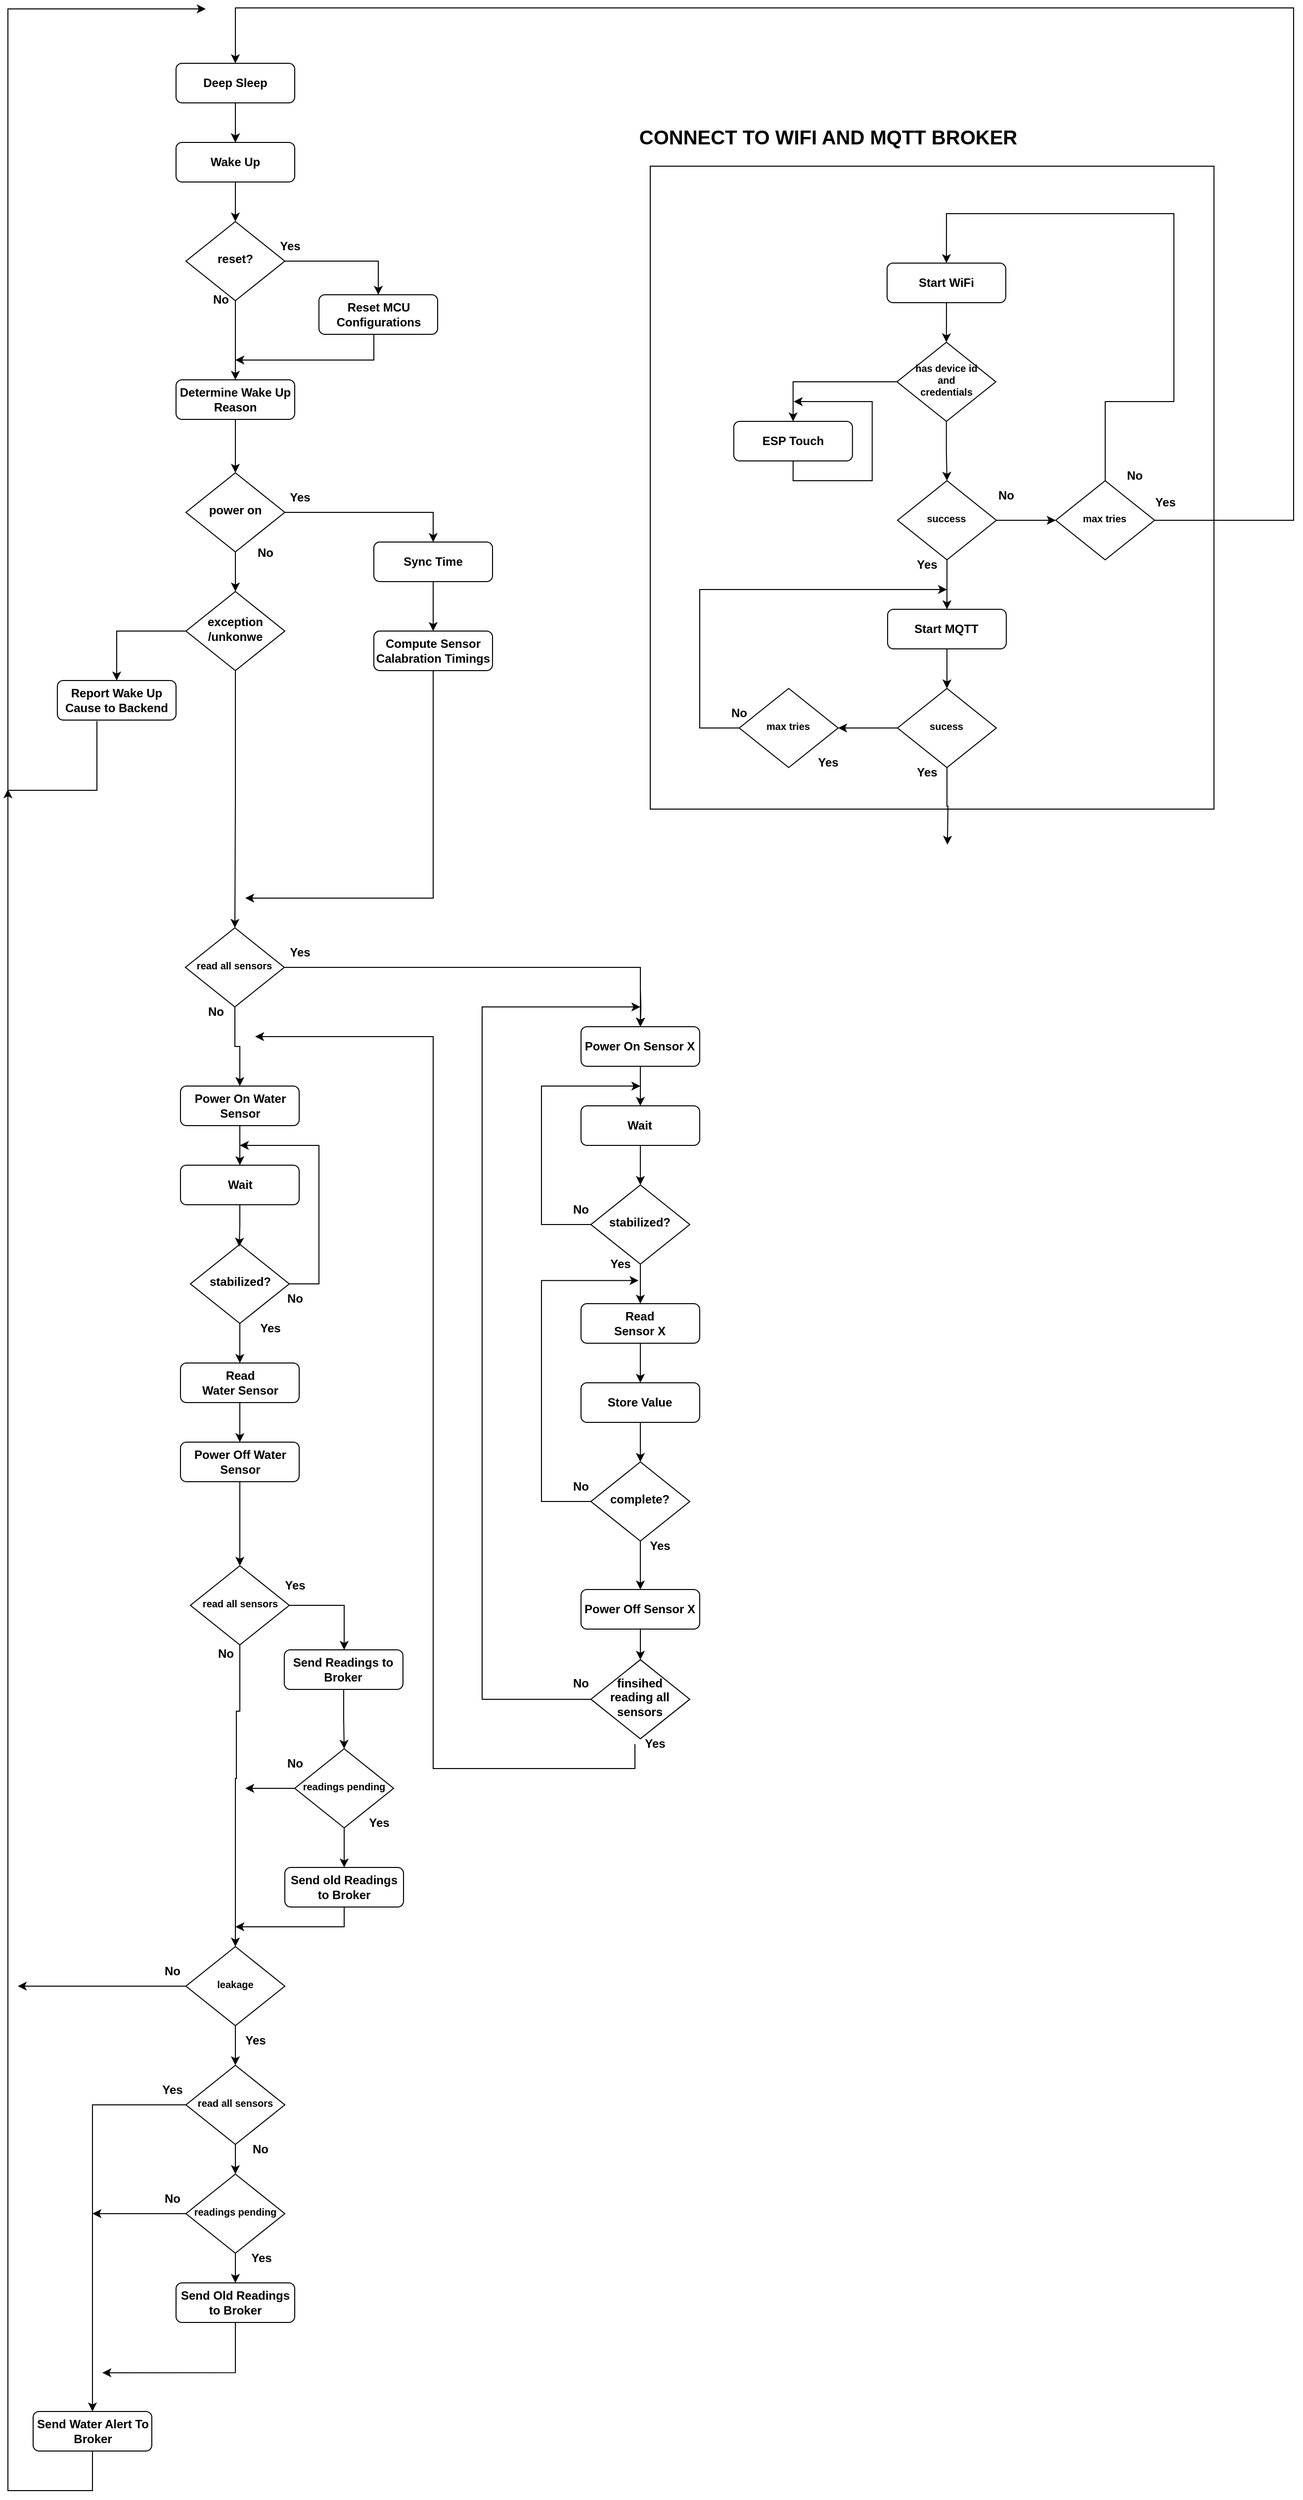 <mxfile version="21.6.1" type="device">
  <diagram id="C5RBs43oDa-KdzZeNtuy" name="Page-1">
    <mxGraphModel dx="679" dy="2549" grid="1" gridSize="10" guides="1" tooltips="1" connect="1" arrows="1" fold="1" page="1" pageScale="1" pageWidth="827" pageHeight="1169" math="0" shadow="0">
      <root>
        <mxCell id="WIyWlLk6GJQsqaUBKTNV-0" />
        <mxCell id="WIyWlLk6GJQsqaUBKTNV-1" parent="WIyWlLk6GJQsqaUBKTNV-0" />
        <mxCell id="TOwc1MZGR6E8IWxFg4q4-731" value="" style="rounded=0;whiteSpace=wrap;html=1;" parent="WIyWlLk6GJQsqaUBKTNV-1" vertex="1">
          <mxGeometry x="2899.48" y="-480" width="570" height="650" as="geometry" />
        </mxCell>
        <mxCell id="TOwc1MZGR6E8IWxFg4q4-524" style="edgeStyle=orthogonalEdgeStyle;rounded=0;orthogonalLoop=1;jettySize=auto;html=1;fontStyle=1;fontSize=12;entryX=0.5;entryY=0;entryDx=0;entryDy=0;" parent="WIyWlLk6GJQsqaUBKTNV-1" source="TOwc1MZGR6E8IWxFg4q4-525" target="TOwc1MZGR6E8IWxFg4q4-531" edge="1">
          <mxGeometry relative="1" as="geometry">
            <mxPoint x="2481" y="-424" as="targetPoint" />
            <Array as="points">
              <mxPoint x="2480" y="-434" />
              <mxPoint x="2480" y="-434" />
            </Array>
          </mxGeometry>
        </mxCell>
        <mxCell id="TOwc1MZGR6E8IWxFg4q4-525" value="Wake Up" style="rounded=1;whiteSpace=wrap;html=1;fontSize=12;glass=0;strokeWidth=1;shadow=0;fontStyle=1" parent="WIyWlLk6GJQsqaUBKTNV-1" vertex="1">
          <mxGeometry x="2420" y="-504" width="120" height="40" as="geometry" />
        </mxCell>
        <mxCell id="TOwc1MZGR6E8IWxFg4q4-526" style="edgeStyle=orthogonalEdgeStyle;rounded=0;orthogonalLoop=1;jettySize=auto;html=1;fontStyle=1;fontSize=12;" parent="WIyWlLk6GJQsqaUBKTNV-1" source="TOwc1MZGR6E8IWxFg4q4-527" target="TOwc1MZGR6E8IWxFg4q4-525" edge="1">
          <mxGeometry relative="1" as="geometry" />
        </mxCell>
        <mxCell id="TOwc1MZGR6E8IWxFg4q4-649" value="" style="edgeStyle=orthogonalEdgeStyle;rounded=0;orthogonalLoop=1;jettySize=auto;html=1;" parent="WIyWlLk6GJQsqaUBKTNV-1" source="TOwc1MZGR6E8IWxFg4q4-527" target="TOwc1MZGR6E8IWxFg4q4-525" edge="1">
          <mxGeometry relative="1" as="geometry" />
        </mxCell>
        <mxCell id="TOwc1MZGR6E8IWxFg4q4-527" value="Deep Sleep" style="rounded=1;whiteSpace=wrap;html=1;fontSize=12;glass=0;strokeWidth=1;shadow=0;fontStyle=1" parent="WIyWlLk6GJQsqaUBKTNV-1" vertex="1">
          <mxGeometry x="2420" y="-584" width="120" height="40" as="geometry" />
        </mxCell>
        <mxCell id="TOwc1MZGR6E8IWxFg4q4-542" style="edgeStyle=orthogonalEdgeStyle;rounded=0;orthogonalLoop=1;jettySize=auto;html=1;" parent="WIyWlLk6GJQsqaUBKTNV-1" source="TOwc1MZGR6E8IWxFg4q4-528" target="TOwc1MZGR6E8IWxFg4q4-541" edge="1">
          <mxGeometry relative="1" as="geometry" />
        </mxCell>
        <mxCell id="TOwc1MZGR6E8IWxFg4q4-528" value="Determine Wake Up Reason" style="rounded=1;whiteSpace=wrap;html=1;fontSize=12;glass=0;strokeWidth=1;shadow=0;fontStyle=1" parent="WIyWlLk6GJQsqaUBKTNV-1" vertex="1">
          <mxGeometry x="2420" y="-264" width="120" height="40" as="geometry" />
        </mxCell>
        <mxCell id="TOwc1MZGR6E8IWxFg4q4-529" style="edgeStyle=orthogonalEdgeStyle;rounded=0;orthogonalLoop=1;jettySize=auto;html=1;" parent="WIyWlLk6GJQsqaUBKTNV-1" source="TOwc1MZGR6E8IWxFg4q4-531" target="TOwc1MZGR6E8IWxFg4q4-528" edge="1">
          <mxGeometry relative="1" as="geometry" />
        </mxCell>
        <mxCell id="TOwc1MZGR6E8IWxFg4q4-530" style="edgeStyle=orthogonalEdgeStyle;rounded=0;orthogonalLoop=1;jettySize=auto;html=1;entryX=0.5;entryY=0;entryDx=0;entryDy=0;" parent="WIyWlLk6GJQsqaUBKTNV-1" source="TOwc1MZGR6E8IWxFg4q4-531" target="TOwc1MZGR6E8IWxFg4q4-533" edge="1">
          <mxGeometry relative="1" as="geometry" />
        </mxCell>
        <mxCell id="TOwc1MZGR6E8IWxFg4q4-531" value="&lt;font style=&quot;font-size: 12px;&quot;&gt;reset?&lt;/font&gt;" style="rhombus;whiteSpace=wrap;html=1;shadow=0;fontFamily=Helvetica;fontSize=12;align=center;strokeWidth=1;spacing=6;spacingTop=-4;fontStyle=1" parent="WIyWlLk6GJQsqaUBKTNV-1" vertex="1">
          <mxGeometry x="2430" y="-424" width="100" height="80" as="geometry" />
        </mxCell>
        <mxCell id="TOwc1MZGR6E8IWxFg4q4-532" style="edgeStyle=orthogonalEdgeStyle;rounded=0;orthogonalLoop=1;jettySize=auto;html=1;" parent="WIyWlLk6GJQsqaUBKTNV-1" source="TOwc1MZGR6E8IWxFg4q4-533" edge="1">
          <mxGeometry relative="1" as="geometry">
            <mxPoint x="2480" y="-284" as="targetPoint" />
            <Array as="points">
              <mxPoint x="2620" y="-284" />
              <mxPoint x="2501" y="-284" />
            </Array>
          </mxGeometry>
        </mxCell>
        <mxCell id="TOwc1MZGR6E8IWxFg4q4-533" value="Reset MCU Configurations" style="rounded=1;whiteSpace=wrap;html=1;fontSize=12;glass=0;strokeWidth=1;shadow=0;fontStyle=1" parent="WIyWlLk6GJQsqaUBKTNV-1" vertex="1">
          <mxGeometry x="2564.5" y="-350" width="120" height="40" as="geometry" />
        </mxCell>
        <mxCell id="TOwc1MZGR6E8IWxFg4q4-534" value="Yes" style="text;html=1;align=center;verticalAlign=middle;resizable=0;points=[];autosize=1;strokeColor=none;fillColor=none;fontStyle=1;fontSize=12;" parent="WIyWlLk6GJQsqaUBKTNV-1" vertex="1">
          <mxGeometry x="2515" y="-414" width="40" height="30" as="geometry" />
        </mxCell>
        <mxCell id="TOwc1MZGR6E8IWxFg4q4-535" value="No" style="text;html=1;align=center;verticalAlign=middle;resizable=0;points=[];autosize=1;strokeColor=none;fillColor=none;fontStyle=1;fontSize=12;" parent="WIyWlLk6GJQsqaUBKTNV-1" vertex="1">
          <mxGeometry x="2444.96" y="-360" width="40" height="30" as="geometry" />
        </mxCell>
        <mxCell id="TOwc1MZGR6E8IWxFg4q4-654" style="edgeStyle=orthogonalEdgeStyle;rounded=0;orthogonalLoop=1;jettySize=auto;html=1;" parent="WIyWlLk6GJQsqaUBKTNV-1" source="TOwc1MZGR6E8IWxFg4q4-537" target="TOwc1MZGR6E8IWxFg4q4-653" edge="1">
          <mxGeometry relative="1" as="geometry" />
        </mxCell>
        <mxCell id="TOwc1MZGR6E8IWxFg4q4-537" value="&lt;font style=&quot;font-size: 12px;&quot;&gt;exception&lt;br&gt;/unkonwe&lt;/font&gt;" style="rhombus;whiteSpace=wrap;html=1;shadow=0;fontFamily=Helvetica;fontSize=12;align=center;strokeWidth=1;spacing=6;spacingTop=-4;fontStyle=1" parent="WIyWlLk6GJQsqaUBKTNV-1" vertex="1">
          <mxGeometry x="2430" y="-50" width="100" height="80" as="geometry" />
        </mxCell>
        <mxCell id="TOwc1MZGR6E8IWxFg4q4-544" style="edgeStyle=orthogonalEdgeStyle;rounded=0;orthogonalLoop=1;jettySize=auto;html=1;entryX=0.5;entryY=0;entryDx=0;entryDy=0;" parent="WIyWlLk6GJQsqaUBKTNV-1" source="TOwc1MZGR6E8IWxFg4q4-541" target="TOwc1MZGR6E8IWxFg4q4-543" edge="1">
          <mxGeometry relative="1" as="geometry" />
        </mxCell>
        <mxCell id="TOwc1MZGR6E8IWxFg4q4-545" style="edgeStyle=orthogonalEdgeStyle;rounded=0;orthogonalLoop=1;jettySize=auto;html=1;" parent="WIyWlLk6GJQsqaUBKTNV-1" source="TOwc1MZGR6E8IWxFg4q4-541" target="TOwc1MZGR6E8IWxFg4q4-537" edge="1">
          <mxGeometry relative="1" as="geometry" />
        </mxCell>
        <mxCell id="TOwc1MZGR6E8IWxFg4q4-541" value="power on" style="rhombus;whiteSpace=wrap;html=1;shadow=0;fontFamily=Helvetica;fontSize=12;align=center;strokeWidth=1;spacing=6;spacingTop=-4;fontStyle=1" parent="WIyWlLk6GJQsqaUBKTNV-1" vertex="1">
          <mxGeometry x="2430" y="-170" width="100" height="80" as="geometry" />
        </mxCell>
        <mxCell id="TOwc1MZGR6E8IWxFg4q4-650" style="edgeStyle=orthogonalEdgeStyle;rounded=0;orthogonalLoop=1;jettySize=auto;html=1;" parent="WIyWlLk6GJQsqaUBKTNV-1" source="TOwc1MZGR6E8IWxFg4q4-543" target="TOwc1MZGR6E8IWxFg4q4-552" edge="1">
          <mxGeometry relative="1" as="geometry" />
        </mxCell>
        <mxCell id="TOwc1MZGR6E8IWxFg4q4-543" value="Sync Time" style="rounded=1;whiteSpace=wrap;html=1;fontSize=12;glass=0;strokeWidth=1;shadow=0;fontStyle=1" parent="WIyWlLk6GJQsqaUBKTNV-1" vertex="1">
          <mxGeometry x="2620" y="-100" width="120" height="40" as="geometry" />
        </mxCell>
        <mxCell id="TOwc1MZGR6E8IWxFg4q4-547" style="edgeStyle=orthogonalEdgeStyle;rounded=0;orthogonalLoop=1;jettySize=auto;html=1;" parent="WIyWlLk6GJQsqaUBKTNV-1" edge="1">
          <mxGeometry relative="1" as="geometry">
            <mxPoint x="2814.46" y="386" as="targetPoint" />
            <mxPoint x="2814.46" y="386" as="sourcePoint" />
          </mxGeometry>
        </mxCell>
        <mxCell id="TOwc1MZGR6E8IWxFg4q4-549" value="Yes" style="text;html=1;align=center;verticalAlign=middle;resizable=0;points=[];autosize=1;strokeColor=none;fillColor=none;fontStyle=1;fontSize=12;" parent="WIyWlLk6GJQsqaUBKTNV-1" vertex="1">
          <mxGeometry x="2524.5" y="-160" width="40" height="30" as="geometry" />
        </mxCell>
        <mxCell id="TOwc1MZGR6E8IWxFg4q4-551" style="edgeStyle=orthogonalEdgeStyle;rounded=0;orthogonalLoop=1;jettySize=auto;html=1;exitX=0.5;exitY=1;exitDx=0;exitDy=0;" parent="WIyWlLk6GJQsqaUBKTNV-1" source="TOwc1MZGR6E8IWxFg4q4-552" edge="1">
          <mxGeometry relative="1" as="geometry">
            <mxPoint x="2490" y="260" as="targetPoint" />
            <Array as="points">
              <mxPoint x="2680" y="260" />
              <mxPoint x="2490" y="260" />
            </Array>
          </mxGeometry>
        </mxCell>
        <mxCell id="TOwc1MZGR6E8IWxFg4q4-552" value="Compute Sensor Calabration Timings" style="rounded=1;whiteSpace=wrap;html=1;fontSize=12;glass=0;strokeWidth=1;shadow=0;fontStyle=1" parent="WIyWlLk6GJQsqaUBKTNV-1" vertex="1">
          <mxGeometry x="2620" y="-10" width="120" height="40" as="geometry" />
        </mxCell>
        <mxCell id="TOwc1MZGR6E8IWxFg4q4-558" style="edgeStyle=orthogonalEdgeStyle;rounded=0;orthogonalLoop=1;jettySize=auto;html=1;fontSize=12;fontStyle=1" parent="WIyWlLk6GJQsqaUBKTNV-1" source="TOwc1MZGR6E8IWxFg4q4-570" target="TOwc1MZGR6E8IWxFg4q4-568" edge="1">
          <mxGeometry relative="1" as="geometry">
            <mxPoint x="2484.5" y="720" as="sourcePoint" />
          </mxGeometry>
        </mxCell>
        <mxCell id="TOwc1MZGR6E8IWxFg4q4-559" style="edgeStyle=orthogonalEdgeStyle;rounded=0;orthogonalLoop=1;jettySize=auto;html=1;entryX=0.5;entryY=0;entryDx=0;entryDy=0;fontSize=12;fontStyle=1" parent="WIyWlLk6GJQsqaUBKTNV-1" source="TOwc1MZGR6E8IWxFg4q4-560" target="TOwc1MZGR6E8IWxFg4q4-577" edge="1">
          <mxGeometry relative="1" as="geometry" />
        </mxCell>
        <mxCell id="TOwc1MZGR6E8IWxFg4q4-560" value="Power On Water Sensor" style="rounded=1;whiteSpace=wrap;html=1;fontSize=12;glass=0;strokeWidth=1;shadow=0;fontStyle=1" parent="WIyWlLk6GJQsqaUBKTNV-1" vertex="1">
          <mxGeometry x="2424.5" y="450" width="120" height="40" as="geometry" />
        </mxCell>
        <mxCell id="TOwc1MZGR6E8IWxFg4q4-562" style="edgeStyle=orthogonalEdgeStyle;rounded=0;orthogonalLoop=1;jettySize=auto;html=1;fontStyle=1;fontSize=12;" parent="WIyWlLk6GJQsqaUBKTNV-1" source="TOwc1MZGR6E8IWxFg4q4-563" target="TOwc1MZGR6E8IWxFg4q4-566" edge="1">
          <mxGeometry relative="1" as="geometry">
            <mxPoint x="2889.48" y="470" as="targetPoint" />
          </mxGeometry>
        </mxCell>
        <mxCell id="TOwc1MZGR6E8IWxFg4q4-563" value="Power On Sensor X" style="rounded=1;whiteSpace=wrap;html=1;fontSize=12;glass=0;strokeWidth=1;shadow=0;fontStyle=1" parent="WIyWlLk6GJQsqaUBKTNV-1" vertex="1">
          <mxGeometry x="2829.48" y="390" width="120" height="40" as="geometry" />
        </mxCell>
        <mxCell id="TOwc1MZGR6E8IWxFg4q4-564" style="edgeStyle=orthogonalEdgeStyle;rounded=0;orthogonalLoop=1;jettySize=auto;html=1;fontSize=12;fontStyle=1" parent="WIyWlLk6GJQsqaUBKTNV-1" target="TOwc1MZGR6E8IWxFg4q4-563" edge="1">
          <mxGeometry relative="1" as="geometry">
            <mxPoint x="2889.48" y="350" as="sourcePoint" />
          </mxGeometry>
        </mxCell>
        <mxCell id="TOwc1MZGR6E8IWxFg4q4-565" style="edgeStyle=orthogonalEdgeStyle;rounded=0;orthogonalLoop=1;jettySize=auto;html=1;fontSize=12;fontStyle=1" parent="WIyWlLk6GJQsqaUBKTNV-1" source="TOwc1MZGR6E8IWxFg4q4-566" target="TOwc1MZGR6E8IWxFg4q4-575" edge="1">
          <mxGeometry relative="1" as="geometry" />
        </mxCell>
        <mxCell id="TOwc1MZGR6E8IWxFg4q4-566" value="Wait" style="rounded=1;whiteSpace=wrap;html=1;fontSize=12;glass=0;strokeWidth=1;shadow=0;fontStyle=1" parent="WIyWlLk6GJQsqaUBKTNV-1" vertex="1">
          <mxGeometry x="2829.48" y="470" width="120" height="40" as="geometry" />
        </mxCell>
        <mxCell id="TOwc1MZGR6E8IWxFg4q4-567" style="edgeStyle=orthogonalEdgeStyle;rounded=0;orthogonalLoop=1;jettySize=auto;html=1;" parent="WIyWlLk6GJQsqaUBKTNV-1" source="TOwc1MZGR6E8IWxFg4q4-568" target="TOwc1MZGR6E8IWxFg4q4-586" edge="1">
          <mxGeometry relative="1" as="geometry" />
        </mxCell>
        <mxCell id="TOwc1MZGR6E8IWxFg4q4-568" value="Read &lt;br style=&quot;font-size: 12px;&quot;&gt;Water Sensor" style="rounded=1;whiteSpace=wrap;html=1;fontSize=12;glass=0;strokeWidth=1;shadow=0;fontStyle=1" parent="WIyWlLk6GJQsqaUBKTNV-1" vertex="1">
          <mxGeometry x="2424.5" y="730" width="120" height="40" as="geometry" />
        </mxCell>
        <mxCell id="TOwc1MZGR6E8IWxFg4q4-569" style="edgeStyle=orthogonalEdgeStyle;rounded=0;orthogonalLoop=1;jettySize=auto;html=1;exitX=1;exitY=0.5;exitDx=0;exitDy=0;fontSize=12;fontStyle=1" parent="WIyWlLk6GJQsqaUBKTNV-1" source="TOwc1MZGR6E8IWxFg4q4-570" edge="1">
          <mxGeometry relative="1" as="geometry">
            <mxPoint x="2484.5" y="510" as="targetPoint" />
            <Array as="points">
              <mxPoint x="2564.5" y="650" />
              <mxPoint x="2564.5" y="510" />
            </Array>
          </mxGeometry>
        </mxCell>
        <mxCell id="TOwc1MZGR6E8IWxFg4q4-570" value="&lt;font style=&quot;font-size: 12px;&quot;&gt;stabilized?&lt;/font&gt;" style="rhombus;whiteSpace=wrap;html=1;shadow=0;fontFamily=Helvetica;fontSize=12;align=center;strokeWidth=1;spacing=6;spacingTop=-4;fontStyle=1" parent="WIyWlLk6GJQsqaUBKTNV-1" vertex="1">
          <mxGeometry x="2434.5" y="610" width="100" height="80" as="geometry" />
        </mxCell>
        <mxCell id="TOwc1MZGR6E8IWxFg4q4-571" value="No" style="text;html=1;align=center;verticalAlign=middle;resizable=0;points=[];autosize=1;strokeColor=none;fillColor=none;fontStyle=1;fontSize=12;" parent="WIyWlLk6GJQsqaUBKTNV-1" vertex="1">
          <mxGeometry x="2519.5" y="650" width="40" height="30" as="geometry" />
        </mxCell>
        <mxCell id="TOwc1MZGR6E8IWxFg4q4-572" value="Yes" style="text;html=1;align=center;verticalAlign=middle;resizable=0;points=[];autosize=1;strokeColor=none;fillColor=none;fontStyle=1;fontSize=12;" parent="WIyWlLk6GJQsqaUBKTNV-1" vertex="1">
          <mxGeometry x="2494.5" y="680" width="40" height="30" as="geometry" />
        </mxCell>
        <mxCell id="TOwc1MZGR6E8IWxFg4q4-573" style="edgeStyle=orthogonalEdgeStyle;rounded=0;orthogonalLoop=1;jettySize=auto;html=1;exitX=0;exitY=0.5;exitDx=0;exitDy=0;fontSize=12;fontStyle=1" parent="WIyWlLk6GJQsqaUBKTNV-1" source="TOwc1MZGR6E8IWxFg4q4-575" edge="1">
          <mxGeometry relative="1" as="geometry">
            <mxPoint x="2889.48" y="450" as="targetPoint" />
            <Array as="points">
              <mxPoint x="2789.48" y="590" />
              <mxPoint x="2789.48" y="450" />
              <mxPoint x="2889.48" y="450" />
            </Array>
          </mxGeometry>
        </mxCell>
        <mxCell id="TOwc1MZGR6E8IWxFg4q4-574" style="edgeStyle=orthogonalEdgeStyle;rounded=0;orthogonalLoop=1;jettySize=auto;html=1;" parent="WIyWlLk6GJQsqaUBKTNV-1" source="TOwc1MZGR6E8IWxFg4q4-575" target="TOwc1MZGR6E8IWxFg4q4-588" edge="1">
          <mxGeometry relative="1" as="geometry" />
        </mxCell>
        <mxCell id="TOwc1MZGR6E8IWxFg4q4-575" value="stabilized?" style="rhombus;whiteSpace=wrap;html=1;shadow=0;fontFamily=Helvetica;fontSize=12;align=center;strokeWidth=1;spacing=6;spacingTop=-4;fontStyle=1" parent="WIyWlLk6GJQsqaUBKTNV-1" vertex="1">
          <mxGeometry x="2839.48" y="550" width="100" height="80" as="geometry" />
        </mxCell>
        <mxCell id="TOwc1MZGR6E8IWxFg4q4-576" style="edgeStyle=orthogonalEdgeStyle;rounded=0;orthogonalLoop=1;jettySize=auto;html=1;entryX=0.494;entryY=0.029;entryDx=0;entryDy=0;entryPerimeter=0;fontSize=12;fontStyle=1" parent="WIyWlLk6GJQsqaUBKTNV-1" source="TOwc1MZGR6E8IWxFg4q4-577" target="TOwc1MZGR6E8IWxFg4q4-570" edge="1">
          <mxGeometry relative="1" as="geometry">
            <mxPoint x="2484.5" y="590.0" as="targetPoint" />
            <Array as="points" />
          </mxGeometry>
        </mxCell>
        <mxCell id="TOwc1MZGR6E8IWxFg4q4-577" value="Wait" style="rounded=1;whiteSpace=wrap;html=1;fontSize=12;glass=0;strokeWidth=1;shadow=0;fontStyle=1" parent="WIyWlLk6GJQsqaUBKTNV-1" vertex="1">
          <mxGeometry x="2424.5" y="530" width="120" height="40" as="geometry" />
        </mxCell>
        <mxCell id="TOwc1MZGR6E8IWxFg4q4-578" value="No" style="text;html=1;align=center;verticalAlign=middle;resizable=0;points=[];autosize=1;strokeColor=none;fillColor=none;fontStyle=1;fontSize=12;" parent="WIyWlLk6GJQsqaUBKTNV-1" vertex="1">
          <mxGeometry x="2809.48" y="560" width="40" height="30" as="geometry" />
        </mxCell>
        <mxCell id="TOwc1MZGR6E8IWxFg4q4-579" value="Yes" style="text;html=1;align=center;verticalAlign=middle;resizable=0;points=[];autosize=1;strokeColor=none;fillColor=none;fontStyle=1;fontSize=12;" parent="WIyWlLk6GJQsqaUBKTNV-1" vertex="1">
          <mxGeometry x="2849.48" y="615" width="40" height="30" as="geometry" />
        </mxCell>
        <mxCell id="TOwc1MZGR6E8IWxFg4q4-581" style="edgeStyle=orthogonalEdgeStyle;rounded=0;orthogonalLoop=1;jettySize=auto;html=1;" parent="WIyWlLk6GJQsqaUBKTNV-1" source="TOwc1MZGR6E8IWxFg4q4-582" edge="1">
          <mxGeometry relative="1" as="geometry">
            <mxPoint x="2889.48" y="370" as="targetPoint" />
            <Array as="points">
              <mxPoint x="2729.48" y="1070" />
              <mxPoint x="2729.48" y="370" />
            </Array>
          </mxGeometry>
        </mxCell>
        <mxCell id="AUQb6fm3_HUOU3k6wOGJ-0" style="edgeStyle=orthogonalEdgeStyle;rounded=0;orthogonalLoop=1;jettySize=auto;html=1;exitX=-0.012;exitY=0.51;exitDx=0;exitDy=0;exitPerimeter=0;" parent="WIyWlLk6GJQsqaUBKTNV-1" source="TOwc1MZGR6E8IWxFg4q4-583" edge="1">
          <mxGeometry relative="1" as="geometry">
            <mxPoint x="2500" y="400" as="targetPoint" />
            <Array as="points">
              <mxPoint x="2884" y="1140" />
              <mxPoint x="2680" y="1140" />
              <mxPoint x="2680" y="400" />
            </Array>
          </mxGeometry>
        </mxCell>
        <mxCell id="TOwc1MZGR6E8IWxFg4q4-582" value="finsihed reading all sensors" style="rhombus;whiteSpace=wrap;html=1;shadow=0;fontFamily=Helvetica;fontSize=12;align=center;strokeWidth=1;spacing=6;spacingTop=-4;fontStyle=1" parent="WIyWlLk6GJQsqaUBKTNV-1" vertex="1">
          <mxGeometry x="2839.48" y="1029.95" width="100" height="80" as="geometry" />
        </mxCell>
        <mxCell id="TOwc1MZGR6E8IWxFg4q4-583" value="Yes" style="text;html=1;align=center;verticalAlign=middle;resizable=0;points=[];autosize=1;strokeColor=none;fillColor=none;fontStyle=1;fontSize=12;" parent="WIyWlLk6GJQsqaUBKTNV-1" vertex="1">
          <mxGeometry x="2884.48" y="1099.95" width="40" height="30" as="geometry" />
        </mxCell>
        <mxCell id="TOwc1MZGR6E8IWxFg4q4-584" value="No" style="text;html=1;align=center;verticalAlign=middle;resizable=0;points=[];autosize=1;strokeColor=none;fillColor=none;fontStyle=1;fontSize=12;" parent="WIyWlLk6GJQsqaUBKTNV-1" vertex="1">
          <mxGeometry x="2809.48" y="1039" width="40" height="30" as="geometry" />
        </mxCell>
        <mxCell id="TOwc1MZGR6E8IWxFg4q4-585" style="edgeStyle=orthogonalEdgeStyle;rounded=0;orthogonalLoop=1;jettySize=auto;html=1;" parent="WIyWlLk6GJQsqaUBKTNV-1" source="TOwc1MZGR6E8IWxFg4q4-586" target="TOwc1MZGR6E8IWxFg4q4-637" edge="1">
          <mxGeometry relative="1" as="geometry" />
        </mxCell>
        <mxCell id="TOwc1MZGR6E8IWxFg4q4-586" value="Power Off Water Sensor" style="rounded=1;whiteSpace=wrap;html=1;fontSize=12;glass=0;strokeWidth=1;shadow=0;fontStyle=1" parent="WIyWlLk6GJQsqaUBKTNV-1" vertex="1">
          <mxGeometry x="2424.5" y="810" width="120" height="40" as="geometry" />
        </mxCell>
        <mxCell id="TOwc1MZGR6E8IWxFg4q4-587" style="edgeStyle=orthogonalEdgeStyle;rounded=0;orthogonalLoop=1;jettySize=auto;html=1;" parent="WIyWlLk6GJQsqaUBKTNV-1" source="TOwc1MZGR6E8IWxFg4q4-588" target="TOwc1MZGR6E8IWxFg4q4-590" edge="1">
          <mxGeometry relative="1" as="geometry" />
        </mxCell>
        <mxCell id="TOwc1MZGR6E8IWxFg4q4-588" value="Read &lt;br style=&quot;font-size: 12px;&quot;&gt;Sensor X" style="rounded=1;whiteSpace=wrap;html=1;fontSize=12;glass=0;strokeWidth=1;shadow=0;fontStyle=1" parent="WIyWlLk6GJQsqaUBKTNV-1" vertex="1">
          <mxGeometry x="2829.48" y="670" width="120" height="40" as="geometry" />
        </mxCell>
        <mxCell id="TOwc1MZGR6E8IWxFg4q4-589" style="edgeStyle=orthogonalEdgeStyle;rounded=0;orthogonalLoop=1;jettySize=auto;html=1;" parent="WIyWlLk6GJQsqaUBKTNV-1" source="TOwc1MZGR6E8IWxFg4q4-590" target="TOwc1MZGR6E8IWxFg4q4-593" edge="1">
          <mxGeometry relative="1" as="geometry" />
        </mxCell>
        <mxCell id="TOwc1MZGR6E8IWxFg4q4-590" value="Store Value" style="rounded=1;whiteSpace=wrap;html=1;fontSize=12;glass=0;strokeWidth=1;shadow=0;fontStyle=1" parent="WIyWlLk6GJQsqaUBKTNV-1" vertex="1">
          <mxGeometry x="2829.48" y="750" width="120" height="40" as="geometry" />
        </mxCell>
        <mxCell id="TOwc1MZGR6E8IWxFg4q4-591" style="edgeStyle=orthogonalEdgeStyle;rounded=0;orthogonalLoop=1;jettySize=auto;html=1;entryX=0.955;entryY=1.053;entryDx=0;entryDy=0;entryPerimeter=0;" parent="WIyWlLk6GJQsqaUBKTNV-1" source="TOwc1MZGR6E8IWxFg4q4-593" target="TOwc1MZGR6E8IWxFg4q4-579" edge="1">
          <mxGeometry relative="1" as="geometry">
            <Array as="points">
              <mxPoint x="2789.48" y="870" />
              <mxPoint x="2789.48" y="647" />
            </Array>
          </mxGeometry>
        </mxCell>
        <mxCell id="TOwc1MZGR6E8IWxFg4q4-592" style="edgeStyle=orthogonalEdgeStyle;rounded=0;orthogonalLoop=1;jettySize=auto;html=1;" parent="WIyWlLk6GJQsqaUBKTNV-1" source="TOwc1MZGR6E8IWxFg4q4-593" target="TOwc1MZGR6E8IWxFg4q4-596" edge="1">
          <mxGeometry relative="1" as="geometry" />
        </mxCell>
        <mxCell id="TOwc1MZGR6E8IWxFg4q4-593" value="complete?" style="rhombus;whiteSpace=wrap;html=1;shadow=0;fontFamily=Helvetica;fontSize=12;align=center;strokeWidth=1;spacing=6;spacingTop=-4;fontStyle=1" parent="WIyWlLk6GJQsqaUBKTNV-1" vertex="1">
          <mxGeometry x="2839.48" y="830" width="100" height="80" as="geometry" />
        </mxCell>
        <mxCell id="TOwc1MZGR6E8IWxFg4q4-594" value="No" style="text;html=1;align=center;verticalAlign=middle;resizable=0;points=[];autosize=1;strokeColor=none;fillColor=none;fontStyle=1;fontSize=12;" parent="WIyWlLk6GJQsqaUBKTNV-1" vertex="1">
          <mxGeometry x="2809.48" y="840" width="40" height="30" as="geometry" />
        </mxCell>
        <mxCell id="TOwc1MZGR6E8IWxFg4q4-595" style="edgeStyle=orthogonalEdgeStyle;rounded=0;orthogonalLoop=1;jettySize=auto;html=1;" parent="WIyWlLk6GJQsqaUBKTNV-1" source="TOwc1MZGR6E8IWxFg4q4-596" target="TOwc1MZGR6E8IWxFg4q4-582" edge="1">
          <mxGeometry relative="1" as="geometry" />
        </mxCell>
        <mxCell id="TOwc1MZGR6E8IWxFg4q4-596" value="Power Off Sensor X" style="rounded=1;whiteSpace=wrap;html=1;fontSize=12;glass=0;strokeWidth=1;shadow=0;fontStyle=1" parent="WIyWlLk6GJQsqaUBKTNV-1" vertex="1">
          <mxGeometry x="2829.48" y="959" width="120" height="40" as="geometry" />
        </mxCell>
        <mxCell id="TOwc1MZGR6E8IWxFg4q4-597" value="Yes" style="text;html=1;align=center;verticalAlign=middle;resizable=0;points=[];autosize=1;strokeColor=none;fillColor=none;fontStyle=1;fontSize=12;" parent="WIyWlLk6GJQsqaUBKTNV-1" vertex="1">
          <mxGeometry x="2889.48" y="900" width="40" height="30" as="geometry" />
        </mxCell>
        <mxCell id="TOwc1MZGR6E8IWxFg4q4-625" style="edgeStyle=orthogonalEdgeStyle;rounded=0;orthogonalLoop=1;jettySize=auto;html=1;" parent="WIyWlLk6GJQsqaUBKTNV-1" source="TOwc1MZGR6E8IWxFg4q4-537" target="TOwc1MZGR6E8IWxFg4q4-633" edge="1">
          <mxGeometry relative="1" as="geometry">
            <mxPoint x="2479.46" y="160" as="sourcePoint" />
          </mxGeometry>
        </mxCell>
        <mxCell id="TOwc1MZGR6E8IWxFg4q4-627" value="No" style="text;html=1;align=center;verticalAlign=middle;resizable=0;points=[];autosize=1;strokeColor=none;fillColor=none;fontStyle=1;fontSize=12;" parent="WIyWlLk6GJQsqaUBKTNV-1" vertex="1">
          <mxGeometry x="2440" y="360" width="40" height="30" as="geometry" />
        </mxCell>
        <mxCell id="TOwc1MZGR6E8IWxFg4q4-628" value="Yes" style="text;html=1;align=center;verticalAlign=middle;resizable=0;points=[];autosize=1;strokeColor=none;fillColor=none;fontStyle=1;fontSize=12;" parent="WIyWlLk6GJQsqaUBKTNV-1" vertex="1">
          <mxGeometry x="2524.5" y="300" width="40" height="30" as="geometry" />
        </mxCell>
        <mxCell id="TOwc1MZGR6E8IWxFg4q4-631" style="edgeStyle=orthogonalEdgeStyle;rounded=0;orthogonalLoop=1;jettySize=auto;html=1;" parent="WIyWlLk6GJQsqaUBKTNV-1" source="TOwc1MZGR6E8IWxFg4q4-633" target="TOwc1MZGR6E8IWxFg4q4-560" edge="1">
          <mxGeometry relative="1" as="geometry" />
        </mxCell>
        <mxCell id="TOwc1MZGR6E8IWxFg4q4-632" style="edgeStyle=orthogonalEdgeStyle;rounded=0;orthogonalLoop=1;jettySize=auto;html=1;" parent="WIyWlLk6GJQsqaUBKTNV-1" source="TOwc1MZGR6E8IWxFg4q4-633" target="TOwc1MZGR6E8IWxFg4q4-563" edge="1">
          <mxGeometry relative="1" as="geometry" />
        </mxCell>
        <mxCell id="TOwc1MZGR6E8IWxFg4q4-633" value="read all sensors" style="rhombus;whiteSpace=wrap;html=1;shadow=0;fontFamily=Helvetica;fontSize=10;align=center;strokeWidth=1;spacing=6;spacingTop=-4;fontStyle=1" parent="WIyWlLk6GJQsqaUBKTNV-1" vertex="1">
          <mxGeometry x="2429.46" y="290" width="100" height="80" as="geometry" />
        </mxCell>
        <mxCell id="AUQb6fm3_HUOU3k6wOGJ-2" style="edgeStyle=orthogonalEdgeStyle;rounded=0;orthogonalLoop=1;jettySize=auto;html=1;" parent="WIyWlLk6GJQsqaUBKTNV-1" source="TOwc1MZGR6E8IWxFg4q4-637" target="AUQb6fm3_HUOU3k6wOGJ-1" edge="1">
          <mxGeometry relative="1" as="geometry">
            <Array as="points">
              <mxPoint x="2590" y="975" />
            </Array>
          </mxGeometry>
        </mxCell>
        <mxCell id="AUQb6fm3_HUOU3k6wOGJ-3" style="edgeStyle=orthogonalEdgeStyle;rounded=0;orthogonalLoop=1;jettySize=auto;html=1;" parent="WIyWlLk6GJQsqaUBKTNV-1" source="TOwc1MZGR6E8IWxFg4q4-637" edge="1" target="AUQb6fm3_HUOU3k6wOGJ-4">
          <mxGeometry relative="1" as="geometry">
            <mxPoint x="2480" y="1150" as="targetPoint" />
            <Array as="points">
              <mxPoint x="2485" y="1082" />
              <mxPoint x="2481" y="1082" />
              <mxPoint x="2481" y="1150" />
              <mxPoint x="2480" y="1150" />
            </Array>
          </mxGeometry>
        </mxCell>
        <mxCell id="AUQb6fm3_HUOU3k6wOGJ-9" style="edgeStyle=orthogonalEdgeStyle;rounded=0;orthogonalLoop=1;jettySize=auto;html=1;exitX=0.5;exitY=1;exitDx=0;exitDy=0;" parent="WIyWlLk6GJQsqaUBKTNV-1" source="AUQb6fm3_HUOU3k6wOGJ-4" target="AUQb6fm3_HUOU3k6wOGJ-8" edge="1">
          <mxGeometry relative="1" as="geometry" />
        </mxCell>
        <mxCell id="TOwc1MZGR6E8IWxFg4q4-637" value="read all sensors" style="rhombus;whiteSpace=wrap;html=1;shadow=0;fontFamily=Helvetica;fontSize=10;align=center;strokeWidth=1;spacing=6;spacingTop=-4;fontStyle=1" parent="WIyWlLk6GJQsqaUBKTNV-1" vertex="1">
          <mxGeometry x="2434.5" y="935" width="100" height="80" as="geometry" />
        </mxCell>
        <mxCell id="TOwc1MZGR6E8IWxFg4q4-641" value="Yes" style="text;html=1;align=center;verticalAlign=middle;resizable=0;points=[];autosize=1;strokeColor=none;fillColor=none;fontStyle=1;fontSize=12;" parent="WIyWlLk6GJQsqaUBKTNV-1" vertex="1">
          <mxGeometry x="2480" y="1400" width="40" height="30" as="geometry" />
        </mxCell>
        <mxCell id="TOwc1MZGR6E8IWxFg4q4-642" value="No" style="text;html=1;align=center;verticalAlign=middle;resizable=0;points=[];autosize=1;strokeColor=none;fillColor=none;fontStyle=1;fontSize=12;" parent="WIyWlLk6GJQsqaUBKTNV-1" vertex="1">
          <mxGeometry x="2395.5" y="1329.95" width="40" height="30" as="geometry" />
        </mxCell>
        <mxCell id="TOwc1MZGR6E8IWxFg4q4-651" value="No" style="text;html=1;align=center;verticalAlign=middle;resizable=0;points=[];autosize=1;strokeColor=none;fillColor=none;fontStyle=1;fontSize=12;" parent="WIyWlLk6GJQsqaUBKTNV-1" vertex="1">
          <mxGeometry x="2490" y="-104" width="40" height="30" as="geometry" />
        </mxCell>
        <mxCell id="TOwc1MZGR6E8IWxFg4q4-655" style="edgeStyle=orthogonalEdgeStyle;rounded=0;orthogonalLoop=1;jettySize=auto;html=1;exitX=0.5;exitY=1;exitDx=0;exitDy=0;" parent="WIyWlLk6GJQsqaUBKTNV-1" edge="1">
          <mxGeometry relative="1" as="geometry">
            <mxPoint x="2450" y="-639" as="targetPoint" />
            <Array as="points">
              <mxPoint x="2340" y="151" />
              <mxPoint x="2250" y="151" />
              <mxPoint x="2250" y="-639" />
            </Array>
            <mxPoint x="2340" y="81" as="sourcePoint" />
          </mxGeometry>
        </mxCell>
        <mxCell id="TOwc1MZGR6E8IWxFg4q4-653" value="Report Wake Up Cause to Backend" style="rounded=1;whiteSpace=wrap;html=1;fontSize=12;glass=0;strokeWidth=1;shadow=0;fontStyle=1" parent="WIyWlLk6GJQsqaUBKTNV-1" vertex="1">
          <mxGeometry x="2300" y="40" width="120" height="40" as="geometry" />
        </mxCell>
        <mxCell id="TOwc1MZGR6E8IWxFg4q4-698" style="edgeStyle=orthogonalEdgeStyle;rounded=0;orthogonalLoop=1;jettySize=auto;html=1;" parent="WIyWlLk6GJQsqaUBKTNV-1" source="TOwc1MZGR6E8IWxFg4q4-699" target="TOwc1MZGR6E8IWxFg4q4-721" edge="1">
          <mxGeometry relative="1" as="geometry" />
        </mxCell>
        <mxCell id="TOwc1MZGR6E8IWxFg4q4-699" value="Start WiFi" style="rounded=1;whiteSpace=wrap;html=1;fontSize=12;glass=0;strokeWidth=1;shadow=0;fontStyle=1" parent="WIyWlLk6GJQsqaUBKTNV-1" vertex="1">
          <mxGeometry x="3138.96" y="-382" width="120" height="40" as="geometry" />
        </mxCell>
        <mxCell id="TOwc1MZGR6E8IWxFg4q4-700" style="edgeStyle=orthogonalEdgeStyle;rounded=0;orthogonalLoop=1;jettySize=auto;html=1;" parent="WIyWlLk6GJQsqaUBKTNV-1" source="TOwc1MZGR6E8IWxFg4q4-702" edge="1">
          <mxGeometry relative="1" as="geometry">
            <mxPoint x="3199.48" y="-32" as="targetPoint" />
          </mxGeometry>
        </mxCell>
        <mxCell id="TOwc1MZGR6E8IWxFg4q4-701" style="edgeStyle=orthogonalEdgeStyle;rounded=0;orthogonalLoop=1;jettySize=auto;html=1;" parent="WIyWlLk6GJQsqaUBKTNV-1" source="TOwc1MZGR6E8IWxFg4q4-702" target="TOwc1MZGR6E8IWxFg4q4-708" edge="1">
          <mxGeometry relative="1" as="geometry" />
        </mxCell>
        <mxCell id="TOwc1MZGR6E8IWxFg4q4-702" value="success" style="rhombus;whiteSpace=wrap;html=1;shadow=0;fontFamily=Helvetica;fontSize=10;align=center;strokeWidth=1;spacing=6;spacingTop=-4;fontStyle=1" parent="WIyWlLk6GJQsqaUBKTNV-1" vertex="1">
          <mxGeometry x="3149.48" y="-162" width="100" height="80" as="geometry" />
        </mxCell>
        <mxCell id="TOwc1MZGR6E8IWxFg4q4-703" value="No" style="text;html=1;align=center;verticalAlign=middle;resizable=0;points=[];autosize=1;strokeColor=none;fillColor=none;fontStyle=1;fontSize=12;" parent="WIyWlLk6GJQsqaUBKTNV-1" vertex="1">
          <mxGeometry x="3239.48" y="-162" width="40" height="30" as="geometry" />
        </mxCell>
        <mxCell id="TOwc1MZGR6E8IWxFg4q4-704" value="Yes" style="text;html=1;align=center;verticalAlign=middle;resizable=0;points=[];autosize=1;strokeColor=none;fillColor=none;fontStyle=1;fontSize=12;" parent="WIyWlLk6GJQsqaUBKTNV-1" vertex="1">
          <mxGeometry x="3159.48" y="118" width="40" height="30" as="geometry" />
        </mxCell>
        <mxCell id="TOwc1MZGR6E8IWxFg4q4-705" style="edgeStyle=orthogonalEdgeStyle;rounded=0;orthogonalLoop=1;jettySize=auto;html=1;" parent="WIyWlLk6GJQsqaUBKTNV-1" source="TOwc1MZGR6E8IWxFg4q4-706" target="TOwc1MZGR6E8IWxFg4q4-713" edge="1">
          <mxGeometry relative="1" as="geometry" />
        </mxCell>
        <mxCell id="TOwc1MZGR6E8IWxFg4q4-706" value="Start MQTT" style="rounded=1;whiteSpace=wrap;html=1;fontSize=12;glass=0;strokeWidth=1;shadow=0;fontStyle=1" parent="WIyWlLk6GJQsqaUBKTNV-1" vertex="1">
          <mxGeometry x="3139.48" y="-32" width="120" height="40" as="geometry" />
        </mxCell>
        <mxCell id="TOwc1MZGR6E8IWxFg4q4-707" style="edgeStyle=orthogonalEdgeStyle;rounded=0;orthogonalLoop=1;jettySize=auto;html=1;entryX=0.5;entryY=0;entryDx=0;entryDy=0;" parent="WIyWlLk6GJQsqaUBKTNV-1" source="TOwc1MZGR6E8IWxFg4q4-708" target="TOwc1MZGR6E8IWxFg4q4-699" edge="1">
          <mxGeometry relative="1" as="geometry">
            <Array as="points">
              <mxPoint x="3359.96" y="-242" />
              <mxPoint x="3428.96" y="-242" />
              <mxPoint x="3428.96" y="-432" />
              <mxPoint x="3198.96" y="-432" />
            </Array>
          </mxGeometry>
        </mxCell>
        <mxCell id="TOwc1MZGR6E8IWxFg4q4-746" style="edgeStyle=orthogonalEdgeStyle;rounded=0;orthogonalLoop=1;jettySize=auto;html=1;" parent="WIyWlLk6GJQsqaUBKTNV-1" source="TOwc1MZGR6E8IWxFg4q4-708" target="TOwc1MZGR6E8IWxFg4q4-527" edge="1">
          <mxGeometry relative="1" as="geometry">
            <Array as="points">
              <mxPoint x="3550" y="-122" />
              <mxPoint x="3550" y="-640" />
              <mxPoint x="2480" y="-640" />
            </Array>
          </mxGeometry>
        </mxCell>
        <mxCell id="TOwc1MZGR6E8IWxFg4q4-708" value="max tries" style="rhombus;whiteSpace=wrap;html=1;shadow=0;fontFamily=Helvetica;fontSize=10;align=center;strokeWidth=1;spacing=6;spacingTop=-4;fontStyle=1" parent="WIyWlLk6GJQsqaUBKTNV-1" vertex="1">
          <mxGeometry x="3309.48" y="-162" width="100" height="80" as="geometry" />
        </mxCell>
        <mxCell id="TOwc1MZGR6E8IWxFg4q4-710" value="Yes" style="text;html=1;align=center;verticalAlign=middle;resizable=0;points=[];autosize=1;strokeColor=none;fillColor=none;fontStyle=1;fontSize=12;" parent="WIyWlLk6GJQsqaUBKTNV-1" vertex="1">
          <mxGeometry x="3400" y="-155" width="40" height="30" as="geometry" />
        </mxCell>
        <mxCell id="TOwc1MZGR6E8IWxFg4q4-711" style="edgeStyle=orthogonalEdgeStyle;rounded=0;orthogonalLoop=1;jettySize=auto;html=1;entryX=0.5;entryY=0;entryDx=0;entryDy=0;" parent="WIyWlLk6GJQsqaUBKTNV-1" source="TOwc1MZGR6E8IWxFg4q4-713" edge="1">
          <mxGeometry relative="1" as="geometry">
            <mxPoint x="3199.96" y="206" as="targetPoint" />
          </mxGeometry>
        </mxCell>
        <mxCell id="TOwc1MZGR6E8IWxFg4q4-712" style="edgeStyle=orthogonalEdgeStyle;rounded=0;orthogonalLoop=1;jettySize=auto;html=1;" parent="WIyWlLk6GJQsqaUBKTNV-1" source="TOwc1MZGR6E8IWxFg4q4-713" target="TOwc1MZGR6E8IWxFg4q4-716" edge="1">
          <mxGeometry relative="1" as="geometry" />
        </mxCell>
        <mxCell id="TOwc1MZGR6E8IWxFg4q4-713" value="sucess" style="rhombus;whiteSpace=wrap;html=1;shadow=0;fontFamily=Helvetica;fontSize=10;align=center;strokeWidth=1;spacing=6;spacingTop=-4;fontStyle=1" parent="WIyWlLk6GJQsqaUBKTNV-1" vertex="1">
          <mxGeometry x="3149.48" y="48" width="100" height="80" as="geometry" />
        </mxCell>
        <mxCell id="TOwc1MZGR6E8IWxFg4q4-714" value="No" style="text;html=1;align=center;verticalAlign=middle;resizable=0;points=[];autosize=1;strokeColor=none;fillColor=none;fontStyle=1;fontSize=12;" parent="WIyWlLk6GJQsqaUBKTNV-1" vertex="1">
          <mxGeometry x="2969.48" y="58" width="40" height="30" as="geometry" />
        </mxCell>
        <mxCell id="TOwc1MZGR6E8IWxFg4q4-715" style="edgeStyle=orthogonalEdgeStyle;rounded=0;orthogonalLoop=1;jettySize=auto;html=1;exitX=0;exitY=0.5;exitDx=0;exitDy=0;" parent="WIyWlLk6GJQsqaUBKTNV-1" source="TOwc1MZGR6E8IWxFg4q4-716" edge="1">
          <mxGeometry relative="1" as="geometry">
            <mxPoint x="3199.48" y="-52" as="targetPoint" />
            <Array as="points">
              <mxPoint x="2949.48" y="88" />
              <mxPoint x="2949.48" y="-52" />
              <mxPoint x="3199.48" y="-52" />
            </Array>
          </mxGeometry>
        </mxCell>
        <mxCell id="TOwc1MZGR6E8IWxFg4q4-716" value="max tries" style="rhombus;whiteSpace=wrap;html=1;shadow=0;fontFamily=Helvetica;fontSize=10;align=center;strokeWidth=1;spacing=6;spacingTop=-4;fontStyle=1" parent="WIyWlLk6GJQsqaUBKTNV-1" vertex="1">
          <mxGeometry x="2989.48" y="48" width="100" height="80" as="geometry" />
        </mxCell>
        <mxCell id="TOwc1MZGR6E8IWxFg4q4-717" value="Yes" style="text;html=1;align=center;verticalAlign=middle;resizable=0;points=[];autosize=1;strokeColor=none;fillColor=none;fontStyle=1;fontSize=12;" parent="WIyWlLk6GJQsqaUBKTNV-1" vertex="1">
          <mxGeometry x="3159.48" y="-92" width="40" height="30" as="geometry" />
        </mxCell>
        <mxCell id="TOwc1MZGR6E8IWxFg4q4-718" value="Yes" style="text;html=1;align=center;verticalAlign=middle;resizable=0;points=[];autosize=1;strokeColor=none;fillColor=none;fontStyle=1;fontSize=12;" parent="WIyWlLk6GJQsqaUBKTNV-1" vertex="1">
          <mxGeometry x="3059.48" y="108" width="40" height="30" as="geometry" />
        </mxCell>
        <mxCell id="TOwc1MZGR6E8IWxFg4q4-719" style="edgeStyle=orthogonalEdgeStyle;rounded=0;orthogonalLoop=1;jettySize=auto;html=1;entryX=0.5;entryY=0;entryDx=0;entryDy=0;" parent="WIyWlLk6GJQsqaUBKTNV-1" source="TOwc1MZGR6E8IWxFg4q4-721" target="TOwc1MZGR6E8IWxFg4q4-723" edge="1">
          <mxGeometry relative="1" as="geometry" />
        </mxCell>
        <mxCell id="TOwc1MZGR6E8IWxFg4q4-720" style="edgeStyle=orthogonalEdgeStyle;rounded=0;orthogonalLoop=1;jettySize=auto;html=1;" parent="WIyWlLk6GJQsqaUBKTNV-1" source="TOwc1MZGR6E8IWxFg4q4-721" target="TOwc1MZGR6E8IWxFg4q4-702" edge="1">
          <mxGeometry relative="1" as="geometry" />
        </mxCell>
        <mxCell id="TOwc1MZGR6E8IWxFg4q4-721" value="has device id&lt;br&gt;and&lt;br&gt;credentials" style="rhombus;whiteSpace=wrap;html=1;shadow=0;fontFamily=Helvetica;fontSize=10;align=center;strokeWidth=1;spacing=6;spacingTop=-4;fontStyle=1" parent="WIyWlLk6GJQsqaUBKTNV-1" vertex="1">
          <mxGeometry x="3148.94" y="-302" width="100" height="80" as="geometry" />
        </mxCell>
        <mxCell id="TOwc1MZGR6E8IWxFg4q4-722" style="edgeStyle=orthogonalEdgeStyle;rounded=0;orthogonalLoop=1;jettySize=auto;html=1;exitX=0.5;exitY=1;exitDx=0;exitDy=0;" parent="WIyWlLk6GJQsqaUBKTNV-1" source="TOwc1MZGR6E8IWxFg4q4-723" edge="1">
          <mxGeometry relative="1" as="geometry">
            <mxPoint x="3043.96" y="-242" as="targetPoint" />
          </mxGeometry>
        </mxCell>
        <mxCell id="TOwc1MZGR6E8IWxFg4q4-723" value="ESP Touch" style="rounded=1;whiteSpace=wrap;html=1;fontSize=12;glass=0;strokeWidth=1;shadow=0;fontStyle=1" parent="WIyWlLk6GJQsqaUBKTNV-1" vertex="1">
          <mxGeometry x="2983.94" y="-222" width="120" height="40" as="geometry" />
        </mxCell>
        <mxCell id="TOwc1MZGR6E8IWxFg4q4-724" value="No" style="text;html=1;align=center;verticalAlign=middle;resizable=0;points=[];autosize=1;strokeColor=none;fillColor=none;fontStyle=1;fontSize=12;" parent="WIyWlLk6GJQsqaUBKTNV-1" vertex="1">
          <mxGeometry x="3369.48" y="-182" width="40" height="30" as="geometry" />
        </mxCell>
        <mxCell id="TOwc1MZGR6E8IWxFg4q4-733" value="CONNECT TO WIFI AND MQTT BROKER" style="text;html=1;align=center;verticalAlign=middle;resizable=0;points=[];autosize=1;strokeColor=none;fillColor=none;fontSize=20;fontStyle=1" parent="WIyWlLk6GJQsqaUBKTNV-1" vertex="1">
          <mxGeometry x="2874.48" y="-530" width="410" height="40" as="geometry" />
        </mxCell>
        <mxCell id="AUQb6fm3_HUOU3k6wOGJ-25" style="edgeStyle=orthogonalEdgeStyle;rounded=0;orthogonalLoop=1;jettySize=auto;html=1;" parent="WIyWlLk6GJQsqaUBKTNV-1" source="TOwc1MZGR6E8IWxFg4q4-736" edge="1">
          <mxGeometry relative="1" as="geometry">
            <mxPoint x="2250" y="150" as="targetPoint" />
            <Array as="points">
              <mxPoint x="2336" y="1870" />
              <mxPoint x="2250" y="1870" />
            </Array>
          </mxGeometry>
        </mxCell>
        <mxCell id="TOwc1MZGR6E8IWxFg4q4-736" value="Send Water Alert To Broker" style="rounded=1;whiteSpace=wrap;html=1;fontSize=12;glass=0;strokeWidth=1;shadow=0;fontStyle=1" parent="WIyWlLk6GJQsqaUBKTNV-1" vertex="1">
          <mxGeometry x="2275.5" y="1790" width="120" height="40" as="geometry" />
        </mxCell>
        <mxCell id="TOwc1MZGR6E8IWxFg4q4-738" style="edgeStyle=orthogonalEdgeStyle;rounded=0;orthogonalLoop=1;jettySize=auto;html=1;exitX=0.5;exitY=1;exitDx=0;exitDy=0;" parent="WIyWlLk6GJQsqaUBKTNV-1" source="TOwc1MZGR6E8IWxFg4q4-736" target="TOwc1MZGR6E8IWxFg4q4-736" edge="1">
          <mxGeometry relative="1" as="geometry" />
        </mxCell>
        <mxCell id="3HJZacMj5hJD-Hoj7HHk-3" style="edgeStyle=orthogonalEdgeStyle;rounded=0;orthogonalLoop=1;jettySize=auto;html=1;" parent="WIyWlLk6GJQsqaUBKTNV-1" source="AUQb6fm3_HUOU3k6wOGJ-1" target="3HJZacMj5hJD-Hoj7HHk-1" edge="1">
          <mxGeometry relative="1" as="geometry" />
        </mxCell>
        <mxCell id="AUQb6fm3_HUOU3k6wOGJ-1" value="Send Readings to Broker" style="rounded=1;whiteSpace=wrap;html=1;fontSize=12;glass=0;strokeWidth=1;shadow=0;fontStyle=1" parent="WIyWlLk6GJQsqaUBKTNV-1" vertex="1">
          <mxGeometry x="2529.46" y="1020" width="120" height="40" as="geometry" />
        </mxCell>
        <mxCell id="3HJZacMj5hJD-Hoj7HHk-10" style="edgeStyle=orthogonalEdgeStyle;rounded=0;orthogonalLoop=1;jettySize=auto;html=1;" parent="WIyWlLk6GJQsqaUBKTNV-1" source="AUQb6fm3_HUOU3k6wOGJ-4" edge="1">
          <mxGeometry relative="1" as="geometry">
            <mxPoint x="2260" y="1360" as="targetPoint" />
          </mxGeometry>
        </mxCell>
        <mxCell id="AUQb6fm3_HUOU3k6wOGJ-4" value="leakage" style="rhombus;whiteSpace=wrap;html=1;shadow=0;fontFamily=Helvetica;fontSize=10;align=center;strokeWidth=1;spacing=6;spacingTop=-4;fontStyle=1" parent="WIyWlLk6GJQsqaUBKTNV-1" vertex="1">
          <mxGeometry x="2430" y="1320" width="100" height="80" as="geometry" />
        </mxCell>
        <mxCell id="AUQb6fm3_HUOU3k6wOGJ-26" style="edgeStyle=orthogonalEdgeStyle;rounded=0;orthogonalLoop=1;jettySize=auto;html=1;" parent="WIyWlLk6GJQsqaUBKTNV-1" source="AUQb6fm3_HUOU3k6wOGJ-7" edge="1">
          <mxGeometry relative="1" as="geometry">
            <mxPoint x="2345.5" y="1750.842" as="targetPoint" />
            <Array as="points">
              <mxPoint x="2479.5" y="1751" />
            </Array>
          </mxGeometry>
        </mxCell>
        <mxCell id="AUQb6fm3_HUOU3k6wOGJ-7" value="Send Old Readings to Broker" style="rounded=1;whiteSpace=wrap;html=1;fontSize=12;glass=0;strokeWidth=1;shadow=0;fontStyle=1" parent="WIyWlLk6GJQsqaUBKTNV-1" vertex="1">
          <mxGeometry x="2420" y="1660" width="120" height="40" as="geometry" />
        </mxCell>
        <mxCell id="AUQb6fm3_HUOU3k6wOGJ-14" style="edgeStyle=orthogonalEdgeStyle;rounded=0;orthogonalLoop=1;jettySize=auto;html=1;" parent="WIyWlLk6GJQsqaUBKTNV-1" source="AUQb6fm3_HUOU3k6wOGJ-8" target="AUQb6fm3_HUOU3k6wOGJ-12" edge="1">
          <mxGeometry relative="1" as="geometry" />
        </mxCell>
        <mxCell id="AUQb6fm3_HUOU3k6wOGJ-18" style="edgeStyle=orthogonalEdgeStyle;rounded=0;orthogonalLoop=1;jettySize=auto;html=1;" parent="WIyWlLk6GJQsqaUBKTNV-1" source="AUQb6fm3_HUOU3k6wOGJ-8" target="TOwc1MZGR6E8IWxFg4q4-736" edge="1">
          <mxGeometry relative="1" as="geometry" />
        </mxCell>
        <mxCell id="AUQb6fm3_HUOU3k6wOGJ-8" value="read all sensors" style="rhombus;whiteSpace=wrap;html=1;shadow=0;fontFamily=Helvetica;fontSize=10;align=center;strokeWidth=1;spacing=6;spacingTop=-4;fontStyle=1" parent="WIyWlLk6GJQsqaUBKTNV-1" vertex="1">
          <mxGeometry x="2430" y="1440" width="100" height="80" as="geometry" />
        </mxCell>
        <mxCell id="AUQb6fm3_HUOU3k6wOGJ-15" style="edgeStyle=orthogonalEdgeStyle;rounded=0;orthogonalLoop=1;jettySize=auto;html=1;" parent="WIyWlLk6GJQsqaUBKTNV-1" source="AUQb6fm3_HUOU3k6wOGJ-12" target="AUQb6fm3_HUOU3k6wOGJ-7" edge="1">
          <mxGeometry relative="1" as="geometry" />
        </mxCell>
        <mxCell id="AUQb6fm3_HUOU3k6wOGJ-20" style="edgeStyle=orthogonalEdgeStyle;rounded=0;orthogonalLoop=1;jettySize=auto;html=1;" parent="WIyWlLk6GJQsqaUBKTNV-1" source="AUQb6fm3_HUOU3k6wOGJ-12" edge="1">
          <mxGeometry relative="1" as="geometry">
            <mxPoint x="2335.5" y="1590" as="targetPoint" />
          </mxGeometry>
        </mxCell>
        <mxCell id="AUQb6fm3_HUOU3k6wOGJ-12" value="readings pending" style="rhombus;whiteSpace=wrap;html=1;shadow=0;fontFamily=Helvetica;fontSize=10;align=center;strokeWidth=1;spacing=6;spacingTop=-4;fontStyle=1" parent="WIyWlLk6GJQsqaUBKTNV-1" vertex="1">
          <mxGeometry x="2430" y="1550" width="100" height="80" as="geometry" />
        </mxCell>
        <mxCell id="AUQb6fm3_HUOU3k6wOGJ-17" value="Yes" style="text;html=1;align=center;verticalAlign=middle;resizable=0;points=[];autosize=1;strokeColor=none;fillColor=none;fontStyle=1;fontSize=12;" parent="WIyWlLk6GJQsqaUBKTNV-1" vertex="1">
          <mxGeometry x="2395.5" y="1450" width="40" height="30" as="geometry" />
        </mxCell>
        <mxCell id="AUQb6fm3_HUOU3k6wOGJ-19" value="No" style="text;html=1;align=center;verticalAlign=middle;resizable=0;points=[];autosize=1;strokeColor=none;fillColor=none;fontStyle=1;fontSize=12;" parent="WIyWlLk6GJQsqaUBKTNV-1" vertex="1">
          <mxGeometry x="2484.96" y="1510" width="40" height="30" as="geometry" />
        </mxCell>
        <mxCell id="AUQb6fm3_HUOU3k6wOGJ-21" value="No" style="text;html=1;align=center;verticalAlign=middle;resizable=0;points=[];autosize=1;strokeColor=none;fillColor=none;fontStyle=1;fontSize=12;" parent="WIyWlLk6GJQsqaUBKTNV-1" vertex="1">
          <mxGeometry x="2395.5" y="1560" width="40" height="30" as="geometry" />
        </mxCell>
        <mxCell id="AUQb6fm3_HUOU3k6wOGJ-22" value="Yes" style="text;html=1;align=center;verticalAlign=middle;resizable=0;points=[];autosize=1;strokeColor=none;fillColor=none;fontStyle=1;fontSize=12;" parent="WIyWlLk6GJQsqaUBKTNV-1" vertex="1">
          <mxGeometry x="2485.5" y="1620" width="40" height="30" as="geometry" />
        </mxCell>
        <mxCell id="AUQb6fm3_HUOU3k6wOGJ-23" value="Yes" style="text;html=1;align=center;verticalAlign=middle;resizable=0;points=[];autosize=1;strokeColor=none;fillColor=none;fontStyle=1;fontSize=12;" parent="WIyWlLk6GJQsqaUBKTNV-1" vertex="1">
          <mxGeometry x="2519.5" y="940" width="40" height="30" as="geometry" />
        </mxCell>
        <mxCell id="AUQb6fm3_HUOU3k6wOGJ-24" value="No" style="text;html=1;align=center;verticalAlign=middle;resizable=0;points=[];autosize=1;strokeColor=none;fillColor=none;fontStyle=1;fontSize=12;" parent="WIyWlLk6GJQsqaUBKTNV-1" vertex="1">
          <mxGeometry x="2450" y="1009" width="40" height="30" as="geometry" />
        </mxCell>
        <mxCell id="3HJZacMj5hJD-Hoj7HHk-4" style="edgeStyle=orthogonalEdgeStyle;rounded=0;orthogonalLoop=1;jettySize=auto;html=1;" parent="WIyWlLk6GJQsqaUBKTNV-1" source="3HJZacMj5hJD-Hoj7HHk-1" edge="1">
          <mxGeometry relative="1" as="geometry">
            <mxPoint x="2490" y="1160" as="targetPoint" />
          </mxGeometry>
        </mxCell>
        <mxCell id="3HJZacMj5hJD-Hoj7HHk-8" style="edgeStyle=orthogonalEdgeStyle;rounded=0;orthogonalLoop=1;jettySize=auto;html=1;" parent="WIyWlLk6GJQsqaUBKTNV-1" source="3HJZacMj5hJD-Hoj7HHk-1" target="3HJZacMj5hJD-Hoj7HHk-7" edge="1">
          <mxGeometry relative="1" as="geometry" />
        </mxCell>
        <mxCell id="3HJZacMj5hJD-Hoj7HHk-1" value="readings pending" style="rhombus;whiteSpace=wrap;html=1;shadow=0;fontFamily=Helvetica;fontSize=10;align=center;strokeWidth=1;spacing=6;spacingTop=-4;fontStyle=1" parent="WIyWlLk6GJQsqaUBKTNV-1" vertex="1">
          <mxGeometry x="2540" y="1120" width="100" height="80" as="geometry" />
        </mxCell>
        <mxCell id="3HJZacMj5hJD-Hoj7HHk-5" value="No" style="text;html=1;align=center;verticalAlign=middle;resizable=0;points=[];autosize=1;strokeColor=none;fillColor=none;fontStyle=1;fontSize=12;" parent="WIyWlLk6GJQsqaUBKTNV-1" vertex="1">
          <mxGeometry x="2519.5" y="1120" width="40" height="30" as="geometry" />
        </mxCell>
        <mxCell id="3HJZacMj5hJD-Hoj7HHk-6" value="Yes" style="text;html=1;align=center;verticalAlign=middle;resizable=0;points=[];autosize=1;strokeColor=none;fillColor=none;fontStyle=1;fontSize=12;" parent="WIyWlLk6GJQsqaUBKTNV-1" vertex="1">
          <mxGeometry x="2604.5" y="1180" width="40" height="30" as="geometry" />
        </mxCell>
        <mxCell id="3HJZacMj5hJD-Hoj7HHk-9" style="edgeStyle=orthogonalEdgeStyle;rounded=0;orthogonalLoop=1;jettySize=auto;html=1;" parent="WIyWlLk6GJQsqaUBKTNV-1" source="3HJZacMj5hJD-Hoj7HHk-7" edge="1">
          <mxGeometry relative="1" as="geometry">
            <mxPoint x="2480" y="1300" as="targetPoint" />
            <Array as="points">
              <mxPoint x="2590" y="1300" />
            </Array>
          </mxGeometry>
        </mxCell>
        <mxCell id="3HJZacMj5hJD-Hoj7HHk-7" value="Send old Readings to Broker" style="rounded=1;whiteSpace=wrap;html=1;fontSize=12;glass=0;strokeWidth=1;shadow=0;fontStyle=1" parent="WIyWlLk6GJQsqaUBKTNV-1" vertex="1">
          <mxGeometry x="2530" y="1240" width="120" height="40" as="geometry" />
        </mxCell>
      </root>
    </mxGraphModel>
  </diagram>
</mxfile>
